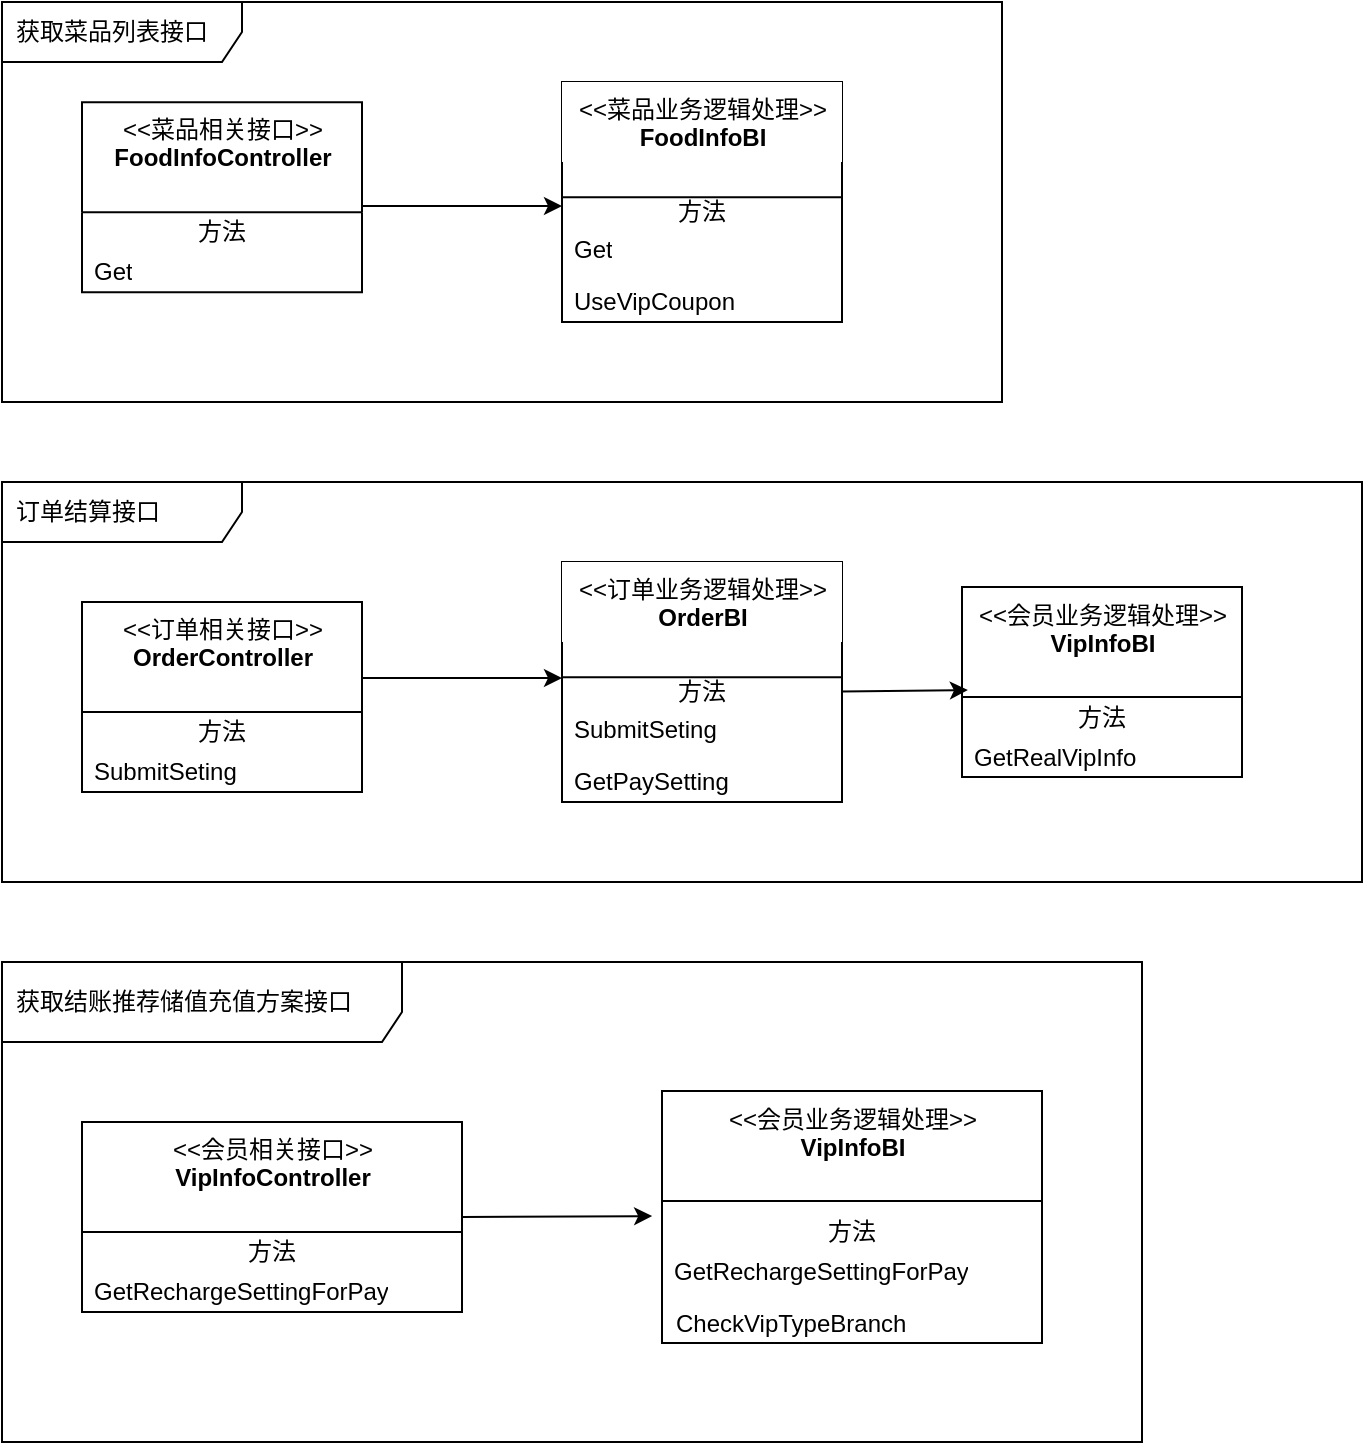 <mxfile version="14.8.6" type="github">
  <diagram id="C5RBs43oDa-KdzZeNtuy" name="Page-1">
    <mxGraphModel dx="1422" dy="794" grid="1" gridSize="10" guides="1" tooltips="1" connect="1" arrows="1" fold="1" page="1" pageScale="1" pageWidth="827" pageHeight="1169" math="0" shadow="0">
      <root>
        <mxCell id="WIyWlLk6GJQsqaUBKTNV-0" />
        <mxCell id="WIyWlLk6GJQsqaUBKTNV-1" parent="WIyWlLk6GJQsqaUBKTNV-0" />
        <mxCell id="lAEpqJi91AwWo8hl3ahP-0" value="获取菜品列表接口" style="shape=umlFrame;whiteSpace=wrap;html=1;width=120;height=30;boundedLbl=1;verticalAlign=middle;align=left;spacingLeft=5;" vertex="1" parent="WIyWlLk6GJQsqaUBKTNV-1">
          <mxGeometry x="40" y="40" width="500" height="200" as="geometry" />
        </mxCell>
        <mxCell id="lAEpqJi91AwWo8hl3ahP-22" value="" style="edgeStyle=orthogonalEdgeStyle;rounded=0;orthogonalLoop=1;jettySize=auto;html=1;" edge="1" parent="WIyWlLk6GJQsqaUBKTNV-1" source="lAEpqJi91AwWo8hl3ahP-1" target="lAEpqJi91AwWo8hl3ahP-18">
          <mxGeometry relative="1" as="geometry">
            <Array as="points">
              <mxPoint x="270" y="142" />
              <mxPoint x="270" y="142" />
            </Array>
          </mxGeometry>
        </mxCell>
        <mxCell id="lAEpqJi91AwWo8hl3ahP-1" value="&amp;lt;&amp;lt;菜品相关接口&amp;gt;&amp;gt;&lt;br&gt;&lt;b&gt;FoodInfoController&lt;/b&gt;" style="swimlane;fontStyle=0;align=center;verticalAlign=top;childLayout=stackLayout;horizontal=1;startSize=55;horizontalStack=0;resizeParent=1;resizeParentMax=0;resizeLast=0;collapsible=0;marginBottom=0;html=1;" vertex="1" parent="WIyWlLk6GJQsqaUBKTNV-1">
          <mxGeometry x="80" y="90.1" width="140" height="95" as="geometry" />
        </mxCell>
        <mxCell id="lAEpqJi91AwWo8hl3ahP-7" value="方法" style="text;html=1;strokeColor=none;fillColor=none;align=center;verticalAlign=middle;spacingLeft=4;spacingRight=4;overflow=hidden;rotatable=0;points=[[0,0.5],[1,0.5]];portConstraint=eastwest;" vertex="1" parent="lAEpqJi91AwWo8hl3ahP-1">
          <mxGeometry y="55" width="140" height="20" as="geometry" />
        </mxCell>
        <mxCell id="lAEpqJi91AwWo8hl3ahP-8" value="Get" style="text;html=1;strokeColor=none;fillColor=none;align=left;verticalAlign=middle;spacingLeft=4;spacingRight=4;overflow=hidden;rotatable=0;points=[[0,0.5],[1,0.5]];portConstraint=eastwest;" vertex="1" parent="lAEpqJi91AwWo8hl3ahP-1">
          <mxGeometry y="75" width="140" height="20" as="geometry" />
        </mxCell>
        <mxCell id="lAEpqJi91AwWo8hl3ahP-20" value="" style="group;fillColor=#ffffff;strokeColor=#000000;" vertex="1" connectable="0" parent="WIyWlLk6GJQsqaUBKTNV-1">
          <mxGeometry x="320" y="80" width="140" height="120" as="geometry" />
        </mxCell>
        <mxCell id="lAEpqJi91AwWo8hl3ahP-16" value="" style="group;" vertex="1" connectable="0" parent="lAEpqJi91AwWo8hl3ahP-20">
          <mxGeometry y="9.6" width="140" height="110.4" as="geometry" />
        </mxCell>
        <mxCell id="lAEpqJi91AwWo8hl3ahP-11" value="Get" style="text;html=1;strokeColor=none;fillColor=none;align=left;verticalAlign=middle;spacingLeft=4;spacingRight=4;overflow=hidden;rotatable=0;points=[[0,0.5],[1,0.5]];portConstraint=eastwest;" vertex="1" parent="lAEpqJi91AwWo8hl3ahP-16">
          <mxGeometry y="64.8" width="140" height="19.2" as="geometry" />
        </mxCell>
        <mxCell id="lAEpqJi91AwWo8hl3ahP-15" value="UseVipCoupon" style="text;html=1;strokeColor=none;fillColor=none;align=left;verticalAlign=middle;spacingLeft=4;spacingRight=4;overflow=hidden;rotatable=0;points=[[0,0.5],[1,0.5]];portConstraint=eastwest;" vertex="1" parent="lAEpqJi91AwWo8hl3ahP-16">
          <mxGeometry y="91.2" width="140" height="19.2" as="geometry" />
        </mxCell>
        <mxCell id="lAEpqJi91AwWo8hl3ahP-10" value="方法" style="text;html=1;align=center;verticalAlign=middle;spacingLeft=4;spacingRight=4;overflow=hidden;rotatable=0;points=[[0,0.5],[1,0.5]];portConstraint=eastwest;" vertex="1" parent="lAEpqJi91AwWo8hl3ahP-16">
          <mxGeometry y="45.6" width="140" height="19.2" as="geometry" />
        </mxCell>
        <mxCell id="lAEpqJi91AwWo8hl3ahP-9" value="&amp;lt;&amp;lt;菜品业务逻辑处理&amp;gt;&amp;gt;&lt;br&gt;&lt;b&gt;FoodInfoBI&lt;/b&gt;" style="swimlane;fontStyle=0;align=center;verticalAlign=top;childLayout=stackLayout;horizontal=1;startSize=40;horizontalStack=0;resizeParent=1;resizeParentMax=0;resizeLast=0;collapsible=0;marginBottom=0;html=1;swimlaneLine=1;strokeColor=none;" vertex="1" parent="lAEpqJi91AwWo8hl3ahP-20">
          <mxGeometry width="140" height="48" as="geometry" />
        </mxCell>
        <mxCell id="lAEpqJi91AwWo8hl3ahP-18" value="" style="line;strokeWidth=1;html=1;fillColor=none;" vertex="1" parent="lAEpqJi91AwWo8hl3ahP-20">
          <mxGeometry y="52.8" width="140" height="9.6" as="geometry" />
        </mxCell>
        <mxCell id="lAEpqJi91AwWo8hl3ahP-57" value="" style="group" vertex="1" connectable="0" parent="WIyWlLk6GJQsqaUBKTNV-1">
          <mxGeometry x="40" y="280" width="680" height="200" as="geometry" />
        </mxCell>
        <mxCell id="lAEpqJi91AwWo8hl3ahP-25" value="订单结算接口" style="shape=umlFrame;whiteSpace=wrap;html=1;width=120;height=30;boundedLbl=1;verticalAlign=middle;align=left;spacingLeft=5;" vertex="1" parent="lAEpqJi91AwWo8hl3ahP-57">
          <mxGeometry width="680" height="200" as="geometry" />
        </mxCell>
        <mxCell id="lAEpqJi91AwWo8hl3ahP-27" value="&amp;lt;&amp;lt;订单相关接口&amp;gt;&amp;gt;&lt;br&gt;&lt;b&gt;OrderController&lt;/b&gt;" style="swimlane;fontStyle=0;align=center;verticalAlign=top;childLayout=stackLayout;horizontal=1;startSize=55;horizontalStack=0;resizeParent=1;resizeParentMax=0;resizeLast=0;collapsible=0;marginBottom=0;html=1;" vertex="1" parent="lAEpqJi91AwWo8hl3ahP-57">
          <mxGeometry x="40" y="60" width="140" height="95" as="geometry" />
        </mxCell>
        <mxCell id="lAEpqJi91AwWo8hl3ahP-28" value="方法" style="text;html=1;strokeColor=none;fillColor=none;align=center;verticalAlign=middle;spacingLeft=4;spacingRight=4;overflow=hidden;rotatable=0;points=[[0,0.5],[1,0.5]];portConstraint=eastwest;" vertex="1" parent="lAEpqJi91AwWo8hl3ahP-27">
          <mxGeometry y="55" width="140" height="20" as="geometry" />
        </mxCell>
        <mxCell id="lAEpqJi91AwWo8hl3ahP-29" value="SubmitSeting" style="text;html=1;strokeColor=none;fillColor=none;align=left;verticalAlign=middle;spacingLeft=4;spacingRight=4;overflow=hidden;rotatable=0;points=[[0,0.5],[1,0.5]];portConstraint=eastwest;" vertex="1" parent="lAEpqJi91AwWo8hl3ahP-27">
          <mxGeometry y="75" width="140" height="20" as="geometry" />
        </mxCell>
        <mxCell id="lAEpqJi91AwWo8hl3ahP-30" value="" style="group;fillColor=#ffffff;strokeColor=#000000;" vertex="1" connectable="0" parent="lAEpqJi91AwWo8hl3ahP-57">
          <mxGeometry x="280" y="40" width="140" height="120" as="geometry" />
        </mxCell>
        <mxCell id="lAEpqJi91AwWo8hl3ahP-31" value="" style="group;" vertex="1" connectable="0" parent="lAEpqJi91AwWo8hl3ahP-30">
          <mxGeometry y="9.6" width="140" height="110.4" as="geometry" />
        </mxCell>
        <mxCell id="lAEpqJi91AwWo8hl3ahP-32" value="SubmitSeting" style="text;html=1;strokeColor=none;fillColor=none;align=left;verticalAlign=middle;spacingLeft=4;spacingRight=4;overflow=hidden;rotatable=0;points=[[0,0.5],[1,0.5]];portConstraint=eastwest;" vertex="1" parent="lAEpqJi91AwWo8hl3ahP-31">
          <mxGeometry y="64.8" width="140" height="19.2" as="geometry" />
        </mxCell>
        <mxCell id="lAEpqJi91AwWo8hl3ahP-33" value="GetPaySetting" style="text;html=1;strokeColor=none;fillColor=none;align=left;verticalAlign=middle;spacingLeft=4;spacingRight=4;overflow=hidden;rotatable=0;points=[[0,0.5],[1,0.5]];portConstraint=eastwest;" vertex="1" parent="lAEpqJi91AwWo8hl3ahP-31">
          <mxGeometry y="91.2" width="140" height="19.2" as="geometry" />
        </mxCell>
        <mxCell id="lAEpqJi91AwWo8hl3ahP-34" value="方法" style="text;html=1;align=center;verticalAlign=middle;spacingLeft=4;spacingRight=4;overflow=hidden;rotatable=0;points=[[0,0.5],[1,0.5]];portConstraint=eastwest;" vertex="1" parent="lAEpqJi91AwWo8hl3ahP-31">
          <mxGeometry y="45.6" width="140" height="19.2" as="geometry" />
        </mxCell>
        <mxCell id="lAEpqJi91AwWo8hl3ahP-35" value="&amp;lt;&amp;lt;订单业务逻辑处理&amp;gt;&amp;gt;&lt;br&gt;&lt;b&gt;OrderBI&lt;/b&gt;" style="swimlane;fontStyle=0;align=center;verticalAlign=top;childLayout=stackLayout;horizontal=1;startSize=40;horizontalStack=0;resizeParent=1;resizeParentMax=0;resizeLast=0;collapsible=0;marginBottom=0;html=1;swimlaneLine=1;strokeColor=none;" vertex="1" parent="lAEpqJi91AwWo8hl3ahP-30">
          <mxGeometry width="140" height="48" as="geometry" />
        </mxCell>
        <mxCell id="lAEpqJi91AwWo8hl3ahP-36" value="" style="line;strokeWidth=1;html=1;fillColor=none;" vertex="1" parent="lAEpqJi91AwWo8hl3ahP-30">
          <mxGeometry y="52.8" width="140" height="9.6" as="geometry" />
        </mxCell>
        <mxCell id="lAEpqJi91AwWo8hl3ahP-55" value="" style="edgeStyle=orthogonalEdgeStyle;rounded=0;jumpStyle=sharp;orthogonalLoop=1;jettySize=auto;html=1;strokeColor=#000000;" edge="1" parent="lAEpqJi91AwWo8hl3ahP-57" source="lAEpqJi91AwWo8hl3ahP-27" target="lAEpqJi91AwWo8hl3ahP-36">
          <mxGeometry relative="1" as="geometry">
            <Array as="points">
              <mxPoint x="200" y="98" />
              <mxPoint x="200" y="98" />
            </Array>
          </mxGeometry>
        </mxCell>
        <mxCell id="lAEpqJi91AwWo8hl3ahP-37" value="&amp;lt;&amp;lt;会员业务逻辑处理&amp;gt;&amp;gt;&lt;br&gt;&lt;b&gt;VipInfoBI&lt;/b&gt;" style="swimlane;fontStyle=0;align=center;verticalAlign=top;childLayout=stackLayout;horizontal=1;startSize=55;horizontalStack=0;resizeParent=1;resizeParentMax=0;resizeLast=0;collapsible=0;marginBottom=0;html=1;" vertex="1" parent="lAEpqJi91AwWo8hl3ahP-57">
          <mxGeometry x="480" y="52.5" width="140" height="95" as="geometry" />
        </mxCell>
        <mxCell id="lAEpqJi91AwWo8hl3ahP-38" value="方法" style="text;html=1;strokeColor=none;fillColor=none;align=center;verticalAlign=middle;spacingLeft=4;spacingRight=4;overflow=hidden;rotatable=0;points=[[0,0.5],[1,0.5]];portConstraint=eastwest;" vertex="1" parent="lAEpqJi91AwWo8hl3ahP-37">
          <mxGeometry y="55" width="140" height="20" as="geometry" />
        </mxCell>
        <mxCell id="lAEpqJi91AwWo8hl3ahP-39" value="GetRealVipInfo" style="text;html=1;strokeColor=none;fillColor=none;align=left;verticalAlign=middle;spacingLeft=4;spacingRight=4;overflow=hidden;rotatable=0;points=[[0,0.5],[1,0.5]];portConstraint=eastwest;" vertex="1" parent="lAEpqJi91AwWo8hl3ahP-37">
          <mxGeometry y="75" width="140" height="20" as="geometry" />
        </mxCell>
        <mxCell id="lAEpqJi91AwWo8hl3ahP-56" value="" style="edgeStyle=orthogonalEdgeStyle;rounded=0;jumpStyle=sharp;orthogonalLoop=1;jettySize=auto;html=1;strokeColor=#000000;entryX=0.021;entryY=-0.175;entryDx=0;entryDy=0;entryPerimeter=0;" edge="1" parent="lAEpqJi91AwWo8hl3ahP-57" source="lAEpqJi91AwWo8hl3ahP-34" target="lAEpqJi91AwWo8hl3ahP-38">
          <mxGeometry relative="1" as="geometry" />
        </mxCell>
        <mxCell id="lAEpqJi91AwWo8hl3ahP-58" value="" style="group" vertex="1" connectable="0" parent="WIyWlLk6GJQsqaUBKTNV-1">
          <mxGeometry x="40" y="520" width="570" height="240" as="geometry" />
        </mxCell>
        <mxCell id="lAEpqJi91AwWo8hl3ahP-26" value="&lt;span&gt;获取结账推荐储值充值方案&lt;/span&gt;接口" style="shape=umlFrame;whiteSpace=wrap;html=1;width=200;height=40;boundedLbl=1;verticalAlign=middle;align=left;spacingLeft=5;" vertex="1" parent="lAEpqJi91AwWo8hl3ahP-58">
          <mxGeometry width="570" height="240" as="geometry" />
        </mxCell>
        <mxCell id="lAEpqJi91AwWo8hl3ahP-40" value="&amp;lt;&amp;lt;会员相关接口&amp;gt;&amp;gt;&lt;br&gt;&lt;b&gt;VipInfoController&lt;/b&gt;" style="swimlane;fontStyle=0;align=center;verticalAlign=top;childLayout=stackLayout;horizontal=1;startSize=55;horizontalStack=0;resizeParent=1;resizeParentMax=0;resizeLast=0;collapsible=0;marginBottom=0;html=1;" vertex="1" parent="lAEpqJi91AwWo8hl3ahP-58">
          <mxGeometry x="40" y="80" width="190" height="95" as="geometry" />
        </mxCell>
        <mxCell id="lAEpqJi91AwWo8hl3ahP-41" value="方法" style="text;html=1;strokeColor=none;fillColor=none;align=center;verticalAlign=middle;spacingLeft=4;spacingRight=4;overflow=hidden;rotatable=0;points=[[0,0.5],[1,0.5]];portConstraint=eastwest;" vertex="1" parent="lAEpqJi91AwWo8hl3ahP-40">
          <mxGeometry y="55" width="190" height="20" as="geometry" />
        </mxCell>
        <mxCell id="lAEpqJi91AwWo8hl3ahP-42" value="GetRechargeSettingForPay" style="text;html=1;strokeColor=none;fillColor=none;align=left;verticalAlign=middle;spacingLeft=4;spacingRight=4;overflow=hidden;rotatable=0;points=[[0,0.5],[1,0.5]];portConstraint=eastwest;" vertex="1" parent="lAEpqJi91AwWo8hl3ahP-40">
          <mxGeometry y="75" width="190" height="20" as="geometry" />
        </mxCell>
        <mxCell id="lAEpqJi91AwWo8hl3ahP-48" value="" style="group;fillColor=#ffffff;strokeColor=#000000;" vertex="1" connectable="0" parent="lAEpqJi91AwWo8hl3ahP-58">
          <mxGeometry x="330" y="64.5" width="190" height="126" as="geometry" />
        </mxCell>
        <mxCell id="lAEpqJi91AwWo8hl3ahP-43" value="&amp;lt;&amp;lt;会员业务逻辑处理&amp;gt;&amp;gt;&lt;br&gt;&lt;b&gt;VipInfoBI&lt;/b&gt;" style="swimlane;fontStyle=0;align=center;verticalAlign=top;childLayout=stackLayout;horizontal=1;startSize=50;horizontalStack=0;resizeParent=1;resizeParentMax=0;resizeLast=0;collapsible=0;marginBottom=0;html=1;strokeColor=none;fillColor=none;" vertex="1" parent="lAEpqJi91AwWo8hl3ahP-48">
          <mxGeometry width="190" height="100" as="geometry" />
        </mxCell>
        <mxCell id="lAEpqJi91AwWo8hl3ahP-47" value="" style="line;strokeWidth=1;html=1;fillColor=#ffffff;" vertex="1" parent="lAEpqJi91AwWo8hl3ahP-43">
          <mxGeometry y="50" width="190" height="10" as="geometry" />
        </mxCell>
        <mxCell id="lAEpqJi91AwWo8hl3ahP-44" value="方法" style="text;html=1;strokeColor=none;fillColor=none;align=center;verticalAlign=middle;spacingLeft=4;spacingRight=4;overflow=hidden;rotatable=0;points=[[0,0.5],[1,0.5]];portConstraint=eastwest;" vertex="1" parent="lAEpqJi91AwWo8hl3ahP-43">
          <mxGeometry y="60" width="190" height="20" as="geometry" />
        </mxCell>
        <mxCell id="lAEpqJi91AwWo8hl3ahP-45" value="GetRechargeSettingForPay" style="text;html=1;strokeColor=none;fillColor=none;align=left;verticalAlign=middle;spacingLeft=4;spacingRight=4;overflow=hidden;rotatable=0;points=[[0,0.5],[1,0.5]];portConstraint=eastwest;" vertex="1" parent="lAEpqJi91AwWo8hl3ahP-43">
          <mxGeometry y="80" width="190" height="20" as="geometry" />
        </mxCell>
        <mxCell id="lAEpqJi91AwWo8hl3ahP-46" value="CheckVipTypeBranch" style="text;html=1;strokeColor=none;fillColor=none;align=left;verticalAlign=middle;spacingLeft=4;spacingRight=4;overflow=hidden;rotatable=0;points=[[0,0.5],[1,0.5]];portConstraint=eastwest;" vertex="1" parent="lAEpqJi91AwWo8hl3ahP-48">
          <mxGeometry x="1" y="106" width="170" height="20" as="geometry" />
        </mxCell>
        <mxCell id="lAEpqJi91AwWo8hl3ahP-54" value="" style="edgeStyle=orthogonalEdgeStyle;rounded=0;jumpStyle=sharp;orthogonalLoop=1;jettySize=auto;html=1;entryX=-0.026;entryY=0.125;entryDx=0;entryDy=0;entryPerimeter=0;" edge="1" parent="lAEpqJi91AwWo8hl3ahP-58" source="lAEpqJi91AwWo8hl3ahP-40" target="lAEpqJi91AwWo8hl3ahP-44">
          <mxGeometry relative="1" as="geometry" />
        </mxCell>
      </root>
    </mxGraphModel>
  </diagram>
</mxfile>
